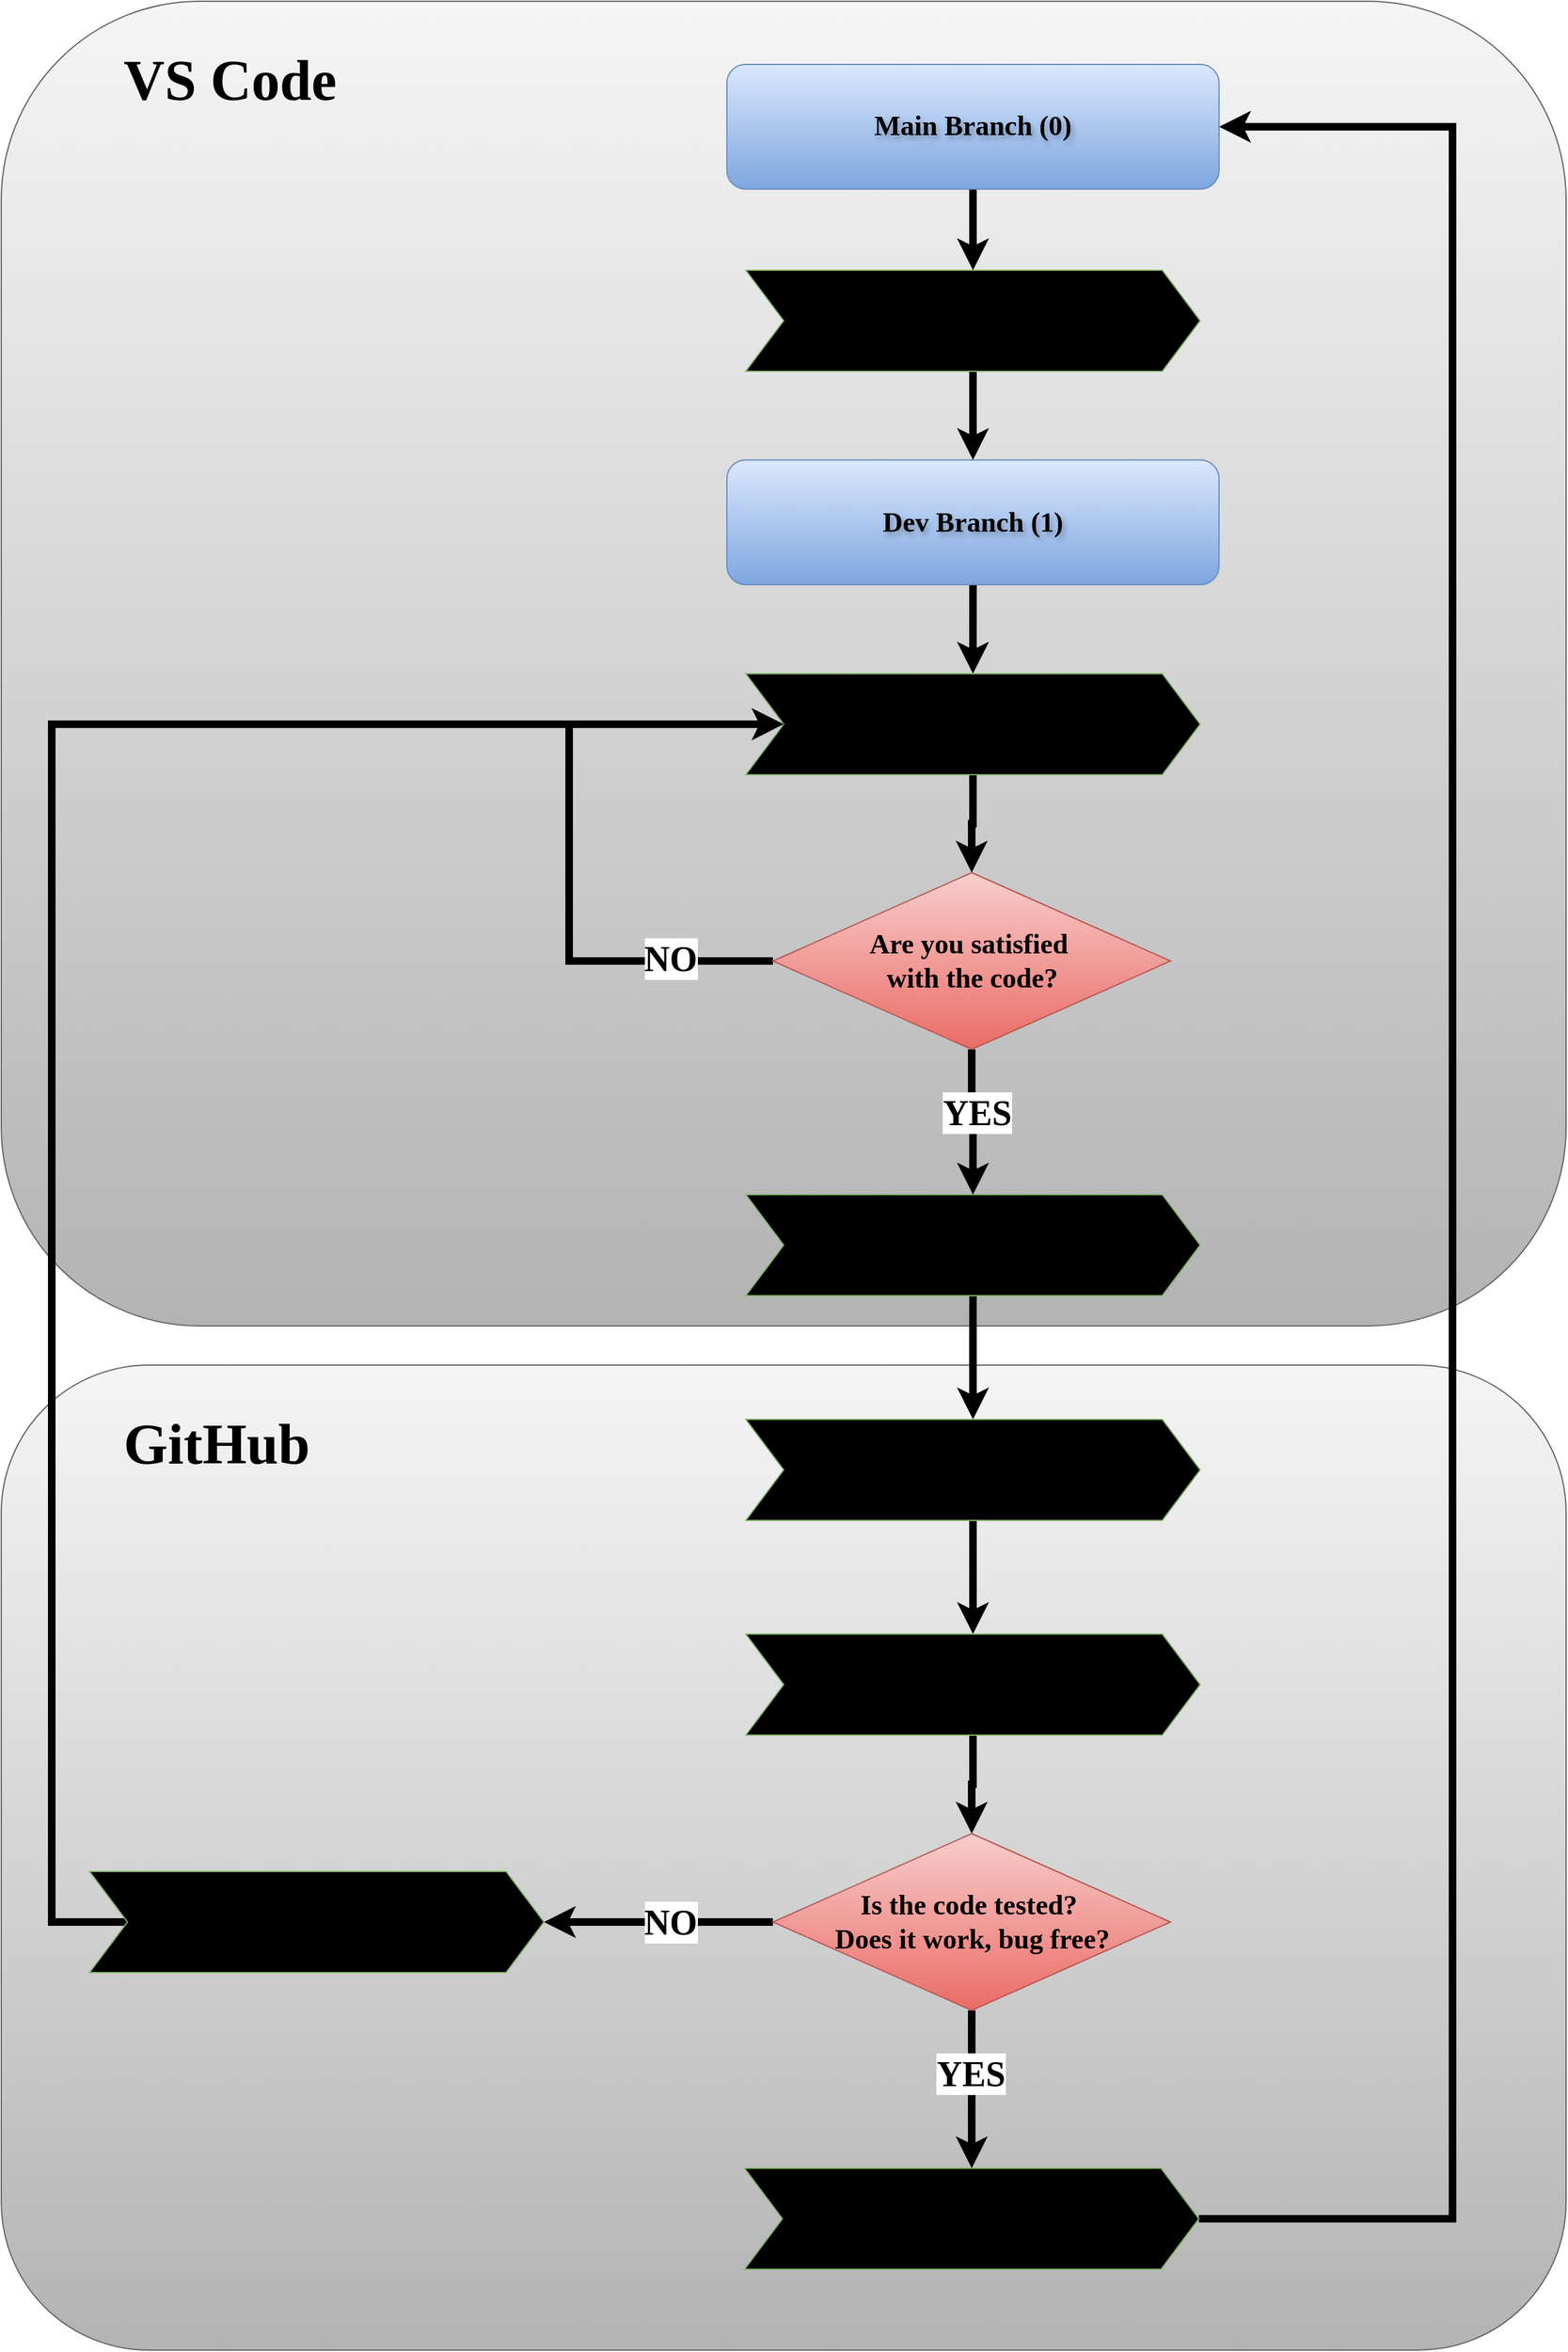 <mxfile version="26.3.0">
  <diagram id="C5RBs43oDa-KdzZeNtuy" name="Page-1">
    <mxGraphModel dx="3285" dy="1269" grid="1" gridSize="10" guides="1" tooltips="1" connect="1" arrows="1" fold="1" page="1" pageScale="1" pageWidth="827" pageHeight="1169" math="0" shadow="0">
      <root>
        <mxCell id="WIyWlLk6GJQsqaUBKTNV-0" />
        <mxCell id="WIyWlLk6GJQsqaUBKTNV-1" parent="WIyWlLk6GJQsqaUBKTNV-0" />
        <mxCell id="bAVuv0y_ngJYr-Cw_Y14-153" value="&lt;font style=&quot;font-size: 45px;&quot; face=&quot;Garamond&quot;&gt;&lt;b style=&quot;&quot;&gt;VS Code&lt;/b&gt;&lt;/font&gt;" style="rounded=1;whiteSpace=wrap;html=1;align=left;fillColor=#f5f5f5;gradientColor=#b3b3b3;strokeColor=#666666;verticalAlign=top;spacingTop=29;spacingLeft=95;" vertex="1" parent="WIyWlLk6GJQsqaUBKTNV-1">
          <mxGeometry x="-760" y="120" width="1240" height="1049" as="geometry" />
        </mxCell>
        <mxCell id="bAVuv0y_ngJYr-Cw_Y14-150" value="&lt;font style=&quot;font-size: 45px;&quot; face=&quot;Garamond&quot;&gt;&lt;b style=&quot;&quot;&gt;GitHub&lt;/b&gt;&lt;/font&gt;" style="rounded=1;whiteSpace=wrap;html=1;align=left;fillColor=#f5f5f5;gradientColor=#b3b3b3;strokeColor=#666666;verticalAlign=top;spacingTop=29;spacingLeft=95;" vertex="1" parent="WIyWlLk6GJQsqaUBKTNV-1">
          <mxGeometry x="-760" y="1200" width="1240" height="780" as="geometry" />
        </mxCell>
        <mxCell id="bAVuv0y_ngJYr-Cw_Y14-127" style="edgeStyle=orthogonalEdgeStyle;rounded=0;orthogonalLoop=1;jettySize=auto;html=1;exitX=0.5;exitY=1;exitDx=0;exitDy=0;entryX=0.5;entryY=0;entryDx=0;entryDy=0;strokeWidth=6;" edge="1" parent="WIyWlLk6GJQsqaUBKTNV-1" source="WIyWlLk6GJQsqaUBKTNV-7" target="bAVuv0y_ngJYr-Cw_Y14-97">
          <mxGeometry relative="1" as="geometry" />
        </mxCell>
        <mxCell id="WIyWlLk6GJQsqaUBKTNV-7" value="&lt;font face=&quot;Garamond&quot; style=&quot;font-size: 22px;&quot;&gt;&lt;b&gt;Dev Branch (1)&lt;/b&gt;&lt;/font&gt;" style="rounded=1;whiteSpace=wrap;html=1;fontSize=12;glass=0;strokeWidth=1;shadow=0;fillColor=#dae8fc;strokeColor=#6c8ebf;textShadow=1;gradientColor=#7ea6e0;" parent="WIyWlLk6GJQsqaUBKTNV-1" vertex="1">
          <mxGeometry x="-185" y="483.25" width="390" height="98.75" as="geometry" />
        </mxCell>
        <mxCell id="bAVuv0y_ngJYr-Cw_Y14-126" style="edgeStyle=orthogonalEdgeStyle;rounded=0;orthogonalLoop=1;jettySize=auto;html=1;exitX=0.5;exitY=1;exitDx=0;exitDy=0;entryX=0.5;entryY=0;entryDx=0;entryDy=0;strokeWidth=6;" edge="1" parent="WIyWlLk6GJQsqaUBKTNV-1" source="bAVuv0y_ngJYr-Cw_Y14-96" target="WIyWlLk6GJQsqaUBKTNV-7">
          <mxGeometry relative="1" as="geometry" />
        </mxCell>
        <mxCell id="bAVuv0y_ngJYr-Cw_Y14-96" value="&lt;b&gt;&lt;font style=&quot;font-size: 22px;&quot;&gt;Action:&amp;nbsp;&lt;/font&gt;&lt;/b&gt;&lt;div&gt;&lt;font style=&quot;font-size: 22px;&quot;&gt;Create a new branch in VS Code&lt;/font&gt;&lt;/div&gt;" style="shape=step;perimeter=stepPerimeter;whiteSpace=wrap;html=1;fixedSize=1;fillColor=#d5e8d4;gradientColor=light-dark(#58833f, #295a0d);strokeColor=#82b366;fontFamily=Garamond;fontSize=17;size=30;align=center;fontStyle=0" vertex="1" parent="WIyWlLk6GJQsqaUBKTNV-1">
          <mxGeometry x="-170" y="333" width="360" height="80" as="geometry" />
        </mxCell>
        <mxCell id="bAVuv0y_ngJYr-Cw_Y14-117" style="edgeStyle=orthogonalEdgeStyle;rounded=0;orthogonalLoop=1;jettySize=auto;html=1;exitX=0.5;exitY=1;exitDx=0;exitDy=0;strokeWidth=6;" edge="1" parent="WIyWlLk6GJQsqaUBKTNV-1" source="bAVuv0y_ngJYr-Cw_Y14-97" target="bAVuv0y_ngJYr-Cw_Y14-129">
          <mxGeometry relative="1" as="geometry">
            <mxPoint x="10" y="790.0" as="targetPoint" />
            <Array as="points" />
          </mxGeometry>
        </mxCell>
        <mxCell id="bAVuv0y_ngJYr-Cw_Y14-97" value="&lt;b&gt;&lt;font style=&quot;font-size: 22px;&quot;&gt;Action:&amp;nbsp;&lt;/font&gt;&lt;/b&gt;&lt;div&gt;&lt;font style=&quot;font-size: 22px;&quot;&gt;Edit the code,&amp;nbsp;&lt;/font&gt;&lt;span style=&quot;font-size: 22px; background-color: transparent; color: light-dark(rgb(0, 0, 0), rgb(255, 255, 255));&quot;&gt;save &amp;amp; commit&lt;/span&gt;&lt;/div&gt;" style="shape=step;perimeter=stepPerimeter;whiteSpace=wrap;html=1;fixedSize=1;fillColor=#d5e8d4;gradientColor=light-dark(#58833f, #295a0d);strokeColor=#82b366;fontFamily=Garamond;fontSize=17;size=30;align=center;fontStyle=0" vertex="1" parent="WIyWlLk6GJQsqaUBKTNV-1">
          <mxGeometry x="-170" y="652.5" width="360" height="80" as="geometry" />
        </mxCell>
        <mxCell id="bAVuv0y_ngJYr-Cw_Y14-108" style="edgeStyle=orthogonalEdgeStyle;rounded=0;orthogonalLoop=1;jettySize=auto;html=1;exitX=0.5;exitY=1;exitDx=0;exitDy=0;entryX=0.5;entryY=0;entryDx=0;entryDy=0;strokeWidth=6;" edge="1" parent="WIyWlLk6GJQsqaUBKTNV-1" source="bAVuv0y_ngJYr-Cw_Y14-148" target="bAVuv0y_ngJYr-Cw_Y14-107">
          <mxGeometry relative="1" as="geometry">
            <mxPoint x="10" y="1341" as="sourcePoint" />
          </mxGeometry>
        </mxCell>
        <mxCell id="bAVuv0y_ngJYr-Cw_Y14-149" style="edgeStyle=orthogonalEdgeStyle;rounded=0;orthogonalLoop=1;jettySize=auto;html=1;exitX=0.5;exitY=1;exitDx=0;exitDy=0;entryX=0.5;entryY=0;entryDx=0;entryDy=0;fontSize=28;fontStyle=1;strokeWidth=6;" edge="1" parent="WIyWlLk6GJQsqaUBKTNV-1" source="bAVuv0y_ngJYr-Cw_Y14-99" target="bAVuv0y_ngJYr-Cw_Y14-148">
          <mxGeometry relative="1" as="geometry" />
        </mxCell>
        <mxCell id="bAVuv0y_ngJYr-Cw_Y14-99" value="&lt;b&gt;&lt;font style=&quot;font-size: 22px;&quot;&gt;Action:&amp;nbsp;&lt;/font&gt;&lt;/b&gt;&lt;div&gt;&lt;font style=&quot;font-size: 22px;&quot;&gt;Push branch&amp;nbsp;&lt;/font&gt;&lt;/div&gt;" style="shape=step;perimeter=stepPerimeter;whiteSpace=wrap;html=1;fixedSize=1;fillColor=#d5e8d4;gradientColor=light-dark(#58833f, #295a0d);strokeColor=#82b366;fontFamily=Garamond;fontSize=17;size=30;align=center;fontStyle=0" vertex="1" parent="WIyWlLk6GJQsqaUBKTNV-1">
          <mxGeometry x="-170" y="1065" width="360" height="80" as="geometry" />
        </mxCell>
        <mxCell id="bAVuv0y_ngJYr-Cw_Y14-116" style="edgeStyle=orthogonalEdgeStyle;rounded=0;orthogonalLoop=1;jettySize=auto;html=1;exitX=0.5;exitY=1;exitDx=0;exitDy=0;strokeWidth=6;" edge="1" parent="WIyWlLk6GJQsqaUBKTNV-1" source="bAVuv0y_ngJYr-Cw_Y14-107" target="bAVuv0y_ngJYr-Cw_Y14-132">
          <mxGeometry relative="1" as="geometry">
            <mxPoint x="9" y="1554" as="targetPoint" />
          </mxGeometry>
        </mxCell>
        <mxCell id="bAVuv0y_ngJYr-Cw_Y14-107" value="&lt;b&gt;&lt;font style=&quot;font-size: 22px;&quot;&gt;Action:&amp;nbsp;&lt;/font&gt;&lt;/b&gt;&lt;div&gt;&lt;span style=&quot;background-color: transparent; color: light-dark(rgb(0, 0, 0), rgb(255, 255, 255));&quot;&gt;&lt;font style=&quot;font-size: 22px;&quot;&gt;Review the changes&lt;/font&gt;&lt;/span&gt;&lt;span style=&quot;background-color: transparent; color: light-dark(rgb(0, 0, 0), rgb(255, 255, 255));&quot;&gt;&lt;font style=&quot;font-size: 22px;&quot;&gt;&amp;nbsp;&lt;/font&gt;&lt;/span&gt;&lt;span style=&quot;background-color: transparent; color: light-dark(rgb(0, 0, 0), rgb(255, 255, 255)); font-size: 22px;&quot;&gt;in&amp;nbsp;&lt;/span&gt;&lt;/div&gt;&lt;div&gt;&lt;span style=&quot;background-color: transparent; color: light-dark(rgb(0, 0, 0), rgb(255, 255, 255)); font-size: 22px;&quot;&gt;Branches Tab&lt;/span&gt;&lt;/div&gt;" style="shape=step;perimeter=stepPerimeter;whiteSpace=wrap;html=1;fixedSize=1;fillColor=#d5e8d4;gradientColor=light-dark(#58833f, #295a0d);strokeColor=#82b366;fontFamily=Garamond;fontSize=17;size=30;align=center;fontStyle=0" vertex="1" parent="WIyWlLk6GJQsqaUBKTNV-1">
          <mxGeometry x="-170" y="1413" width="360" height="80" as="geometry" />
        </mxCell>
        <mxCell id="bAVuv0y_ngJYr-Cw_Y14-125" style="edgeStyle=orthogonalEdgeStyle;rounded=0;orthogonalLoop=1;jettySize=auto;html=1;exitX=0.5;exitY=1;exitDx=0;exitDy=0;entryX=0.5;entryY=0;entryDx=0;entryDy=0;strokeWidth=6;" edge="1" parent="WIyWlLk6GJQsqaUBKTNV-1" source="bAVuv0y_ngJYr-Cw_Y14-112" target="bAVuv0y_ngJYr-Cw_Y14-96">
          <mxGeometry relative="1" as="geometry" />
        </mxCell>
        <mxCell id="bAVuv0y_ngJYr-Cw_Y14-112" value="&lt;font face=&quot;Garamond&quot; style=&quot;font-size: 22px;&quot;&gt;&lt;b&gt;Main Branch (0)&lt;/b&gt;&lt;/font&gt;" style="rounded=1;whiteSpace=wrap;html=1;fontSize=12;glass=0;strokeWidth=1;shadow=0;fillColor=#dae8fc;strokeColor=#6c8ebf;textShadow=1;gradientColor=#7ea6e0;" vertex="1" parent="WIyWlLk6GJQsqaUBKTNV-1">
          <mxGeometry x="-185" y="170" width="390" height="98.75" as="geometry" />
        </mxCell>
        <mxCell id="bAVuv0y_ngJYr-Cw_Y14-124" style="edgeStyle=orthogonalEdgeStyle;rounded=0;orthogonalLoop=1;jettySize=auto;html=1;exitX=1;exitY=0.5;exitDx=0;exitDy=0;entryX=1;entryY=0.5;entryDx=0;entryDy=0;strokeWidth=6;" edge="1" parent="WIyWlLk6GJQsqaUBKTNV-1" source="bAVuv0y_ngJYr-Cw_Y14-118" target="bAVuv0y_ngJYr-Cw_Y14-112">
          <mxGeometry relative="1" as="geometry">
            <Array as="points">
              <mxPoint x="390" y="1876" />
              <mxPoint x="390" y="219" />
            </Array>
          </mxGeometry>
        </mxCell>
        <mxCell id="bAVuv0y_ngJYr-Cw_Y14-118" value="&lt;b&gt;&lt;font style=&quot;font-size: 22px;&quot;&gt;Action:&amp;nbsp;&lt;/font&gt;&lt;/b&gt;&lt;div&gt;&lt;span style=&quot;background-color: transparent; color: light-dark(rgb(0, 0, 0), rgb(255, 255, 255));&quot;&gt;&lt;font style=&quot;font-size: 22px;&quot;&gt;Merge Pull Request to&amp;nbsp;&lt;/font&gt;&lt;/span&gt;&lt;/div&gt;&lt;div&gt;&lt;span style=&quot;background-color: transparent; color: light-dark(rgb(0, 0, 0), rgb(255, 255, 255));&quot;&gt;&lt;font style=&quot;font-size: 22px;&quot;&gt;Main Branch (0)&amp;nbsp;&lt;/font&gt;&lt;/span&gt;&lt;span style=&quot;font-size: 22px; background-color: transparent; color: light-dark(rgb(0, 0, 0), rgb(255, 255, 255));&quot;&gt;on GitHub&lt;/span&gt;&lt;/div&gt;" style="shape=step;perimeter=stepPerimeter;whiteSpace=wrap;html=1;fixedSize=1;fillColor=#d5e8d4;gradientColor=light-dark(#58833f, #295a0d);strokeColor=#82b366;fontFamily=Garamond;fontSize=17;size=30;align=center;fontStyle=0" vertex="1" parent="WIyWlLk6GJQsqaUBKTNV-1">
          <mxGeometry x="-171" y="1836" width="360" height="80" as="geometry" />
        </mxCell>
        <mxCell id="bAVuv0y_ngJYr-Cw_Y14-134" style="edgeStyle=orthogonalEdgeStyle;rounded=0;orthogonalLoop=1;jettySize=auto;html=1;exitX=0.5;exitY=1;exitDx=0;exitDy=0;entryX=0.5;entryY=0;entryDx=0;entryDy=0;strokeWidth=6;" edge="1" parent="WIyWlLk6GJQsqaUBKTNV-1" source="bAVuv0y_ngJYr-Cw_Y14-129" target="bAVuv0y_ngJYr-Cw_Y14-99">
          <mxGeometry relative="1" as="geometry" />
        </mxCell>
        <mxCell id="bAVuv0y_ngJYr-Cw_Y14-136" value="&lt;font style=&quot;font-size: 28px;&quot; face=&quot;Garamond&quot;&gt;&lt;b&gt;YES&lt;/b&gt;&lt;/font&gt;" style="edgeLabel;html=1;align=center;verticalAlign=middle;resizable=0;points=[];" vertex="1" connectable="0" parent="bAVuv0y_ngJYr-Cw_Y14-134">
          <mxGeometry x="-0.144" y="4" relative="1" as="geometry">
            <mxPoint as="offset" />
          </mxGeometry>
        </mxCell>
        <mxCell id="bAVuv0y_ngJYr-Cw_Y14-138" style="edgeStyle=orthogonalEdgeStyle;rounded=0;orthogonalLoop=1;jettySize=auto;html=1;exitX=0;exitY=0.5;exitDx=0;exitDy=0;entryX=0;entryY=0.5;entryDx=0;entryDy=0;strokeWidth=6;" edge="1" parent="WIyWlLk6GJQsqaUBKTNV-1" source="bAVuv0y_ngJYr-Cw_Y14-129" target="bAVuv0y_ngJYr-Cw_Y14-97">
          <mxGeometry relative="1" as="geometry">
            <Array as="points">
              <mxPoint x="-310" y="880" />
              <mxPoint x="-310" y="693" />
            </Array>
          </mxGeometry>
        </mxCell>
        <mxCell id="bAVuv0y_ngJYr-Cw_Y14-139" value="&lt;b&gt;&lt;font style=&quot;font-size: 28px;&quot; face=&quot;Garamond&quot;&gt;NO&lt;/font&gt;&lt;/b&gt;" style="edgeLabel;html=1;align=center;verticalAlign=middle;resizable=0;points=[];" vertex="1" connectable="0" parent="bAVuv0y_ngJYr-Cw_Y14-138">
          <mxGeometry x="-0.682" y="-2" relative="1" as="geometry">
            <mxPoint x="1" as="offset" />
          </mxGeometry>
        </mxCell>
        <mxCell id="bAVuv0y_ngJYr-Cw_Y14-129" value="&lt;font style=&quot;font-size: 22px;&quot; face=&quot;Garamond&quot;&gt;&lt;b style=&quot;&quot;&gt;Are you satisfied&amp;nbsp;&lt;/b&gt;&lt;/font&gt;&lt;div&gt;&lt;font style=&quot;font-size: 22px;&quot; face=&quot;Garamond&quot;&gt;&lt;b style=&quot;&quot;&gt;with the code?&lt;/b&gt;&lt;/font&gt;&lt;/div&gt;" style="rhombus;whiteSpace=wrap;html=1;fillColor=#f8cecc;gradientColor=#ea6b66;strokeColor=#b85450;" vertex="1" parent="WIyWlLk6GJQsqaUBKTNV-1">
          <mxGeometry x="-148.5" y="810" width="315" height="140" as="geometry" />
        </mxCell>
        <mxCell id="bAVuv0y_ngJYr-Cw_Y14-133" style="edgeStyle=orthogonalEdgeStyle;rounded=0;orthogonalLoop=1;jettySize=auto;html=1;exitX=0.5;exitY=1;exitDx=0;exitDy=0;strokeWidth=6;entryX=0.5;entryY=0;entryDx=0;entryDy=0;" edge="1" parent="WIyWlLk6GJQsqaUBKTNV-1" source="bAVuv0y_ngJYr-Cw_Y14-132" target="bAVuv0y_ngJYr-Cw_Y14-118">
          <mxGeometry relative="1" as="geometry">
            <mxPoint x="9" y="1796" as="targetPoint" />
          </mxGeometry>
        </mxCell>
        <mxCell id="bAVuv0y_ngJYr-Cw_Y14-137" value="&lt;b&gt;&lt;font style=&quot;font-size: 28px;&quot; face=&quot;Garamond&quot;&gt;YES&lt;/font&gt;&lt;/b&gt;" style="edgeLabel;html=1;align=center;verticalAlign=middle;resizable=0;points=[];" vertex="1" connectable="0" parent="bAVuv0y_ngJYr-Cw_Y14-133">
          <mxGeometry x="-0.197" y="-1" relative="1" as="geometry">
            <mxPoint as="offset" />
          </mxGeometry>
        </mxCell>
        <mxCell id="bAVuv0y_ngJYr-Cw_Y14-142" style="edgeStyle=orthogonalEdgeStyle;rounded=0;orthogonalLoop=1;jettySize=auto;html=1;exitX=0;exitY=0.5;exitDx=0;exitDy=0;entryX=1;entryY=0.5;entryDx=0;entryDy=0;strokeWidth=6;" edge="1" parent="WIyWlLk6GJQsqaUBKTNV-1" source="bAVuv0y_ngJYr-Cw_Y14-132" target="bAVuv0y_ngJYr-Cw_Y14-141">
          <mxGeometry relative="1" as="geometry" />
        </mxCell>
        <mxCell id="bAVuv0y_ngJYr-Cw_Y14-143" value="&lt;b&gt;&lt;font face=&quot;Garamond&quot; style=&quot;font-size: 28px;&quot;&gt;NO&lt;/font&gt;&lt;/b&gt;" style="edgeLabel;html=1;align=center;verticalAlign=middle;resizable=0;points=[];" vertex="1" connectable="0" parent="bAVuv0y_ngJYr-Cw_Y14-142">
          <mxGeometry x="0.051" y="5" relative="1" as="geometry">
            <mxPoint x="14" y="-5" as="offset" />
          </mxGeometry>
        </mxCell>
        <mxCell id="bAVuv0y_ngJYr-Cw_Y14-132" value="&lt;font face=&quot;Garamond&quot;&gt;&lt;span style=&quot;font-size: 22px;&quot;&gt;&lt;b&gt;Is the code tested?&amp;nbsp;&lt;/b&gt;&lt;/span&gt;&lt;/font&gt;&lt;div&gt;&lt;font face=&quot;Garamond&quot;&gt;&lt;span style=&quot;font-size: 22px;&quot;&gt;&lt;b&gt;Does it work, b&lt;/b&gt;&lt;/span&gt;&lt;/font&gt;&lt;b style=&quot;font-size: 22px; font-family: Garamond; background-color: transparent; color: light-dark(rgb(0, 0, 0), rgb(255, 255, 255));&quot;&gt;ug free?&lt;/b&gt;&lt;/div&gt;" style="rhombus;whiteSpace=wrap;html=1;fillColor=#f8cecc;gradientColor=#ea6b66;strokeColor=#b85450;" vertex="1" parent="WIyWlLk6GJQsqaUBKTNV-1">
          <mxGeometry x="-148.5" y="1571" width="315" height="140" as="geometry" />
        </mxCell>
        <mxCell id="bAVuv0y_ngJYr-Cw_Y14-144" style="edgeStyle=orthogonalEdgeStyle;rounded=0;orthogonalLoop=1;jettySize=auto;html=1;exitX=0;exitY=0.5;exitDx=0;exitDy=0;entryX=0;entryY=0.5;entryDx=0;entryDy=0;strokeWidth=6;" edge="1" parent="WIyWlLk6GJQsqaUBKTNV-1" source="bAVuv0y_ngJYr-Cw_Y14-141" target="bAVuv0y_ngJYr-Cw_Y14-97">
          <mxGeometry relative="1" as="geometry">
            <Array as="points">
              <mxPoint x="-720" y="1641" />
              <mxPoint x="-720" y="693" />
            </Array>
          </mxGeometry>
        </mxCell>
        <mxCell id="bAVuv0y_ngJYr-Cw_Y14-141" value="&lt;b&gt;&lt;font style=&quot;font-size: 22px;&quot;&gt;Action:&amp;nbsp;&lt;/font&gt;&lt;/b&gt;&lt;div&gt;&lt;span style=&quot;font-size: 22px;&quot;&gt;Share feedback to edit the code&amp;nbsp;&lt;/span&gt;&lt;/div&gt;&lt;div&gt;&lt;span style=&quot;font-size: 22px;&quot;&gt;based on new suggestions&lt;/span&gt;&lt;/div&gt;" style="shape=step;perimeter=stepPerimeter;whiteSpace=wrap;html=1;fixedSize=1;fillColor=#d5e8d4;gradientColor=light-dark(#58833f, #295a0d);strokeColor=#82b366;fontFamily=Garamond;fontSize=17;size=30;align=center;fontStyle=0" vertex="1" parent="WIyWlLk6GJQsqaUBKTNV-1">
          <mxGeometry x="-690" y="1601" width="360" height="80" as="geometry" />
        </mxCell>
        <mxCell id="bAVuv0y_ngJYr-Cw_Y14-148" value="&lt;b&gt;&lt;font style=&quot;font-size: 22px;&quot;&gt;Action: C&lt;/font&gt;&lt;/b&gt;&lt;span style=&quot;background-color: transparent; color: light-dark(rgb(0, 0, 0), rgb(255, 255, 255)); font-size: 22px;&quot;&gt;reate pull request&lt;/span&gt;" style="shape=step;perimeter=stepPerimeter;whiteSpace=wrap;html=1;fixedSize=1;fillColor=#d5e8d4;gradientColor=light-dark(#58833f, #295a0d);strokeColor=#82b366;fontFamily=Garamond;fontSize=17;size=30;align=center;fontStyle=0" vertex="1" parent="WIyWlLk6GJQsqaUBKTNV-1">
          <mxGeometry x="-170" y="1243" width="360" height="80" as="geometry" />
        </mxCell>
      </root>
    </mxGraphModel>
  </diagram>
</mxfile>
